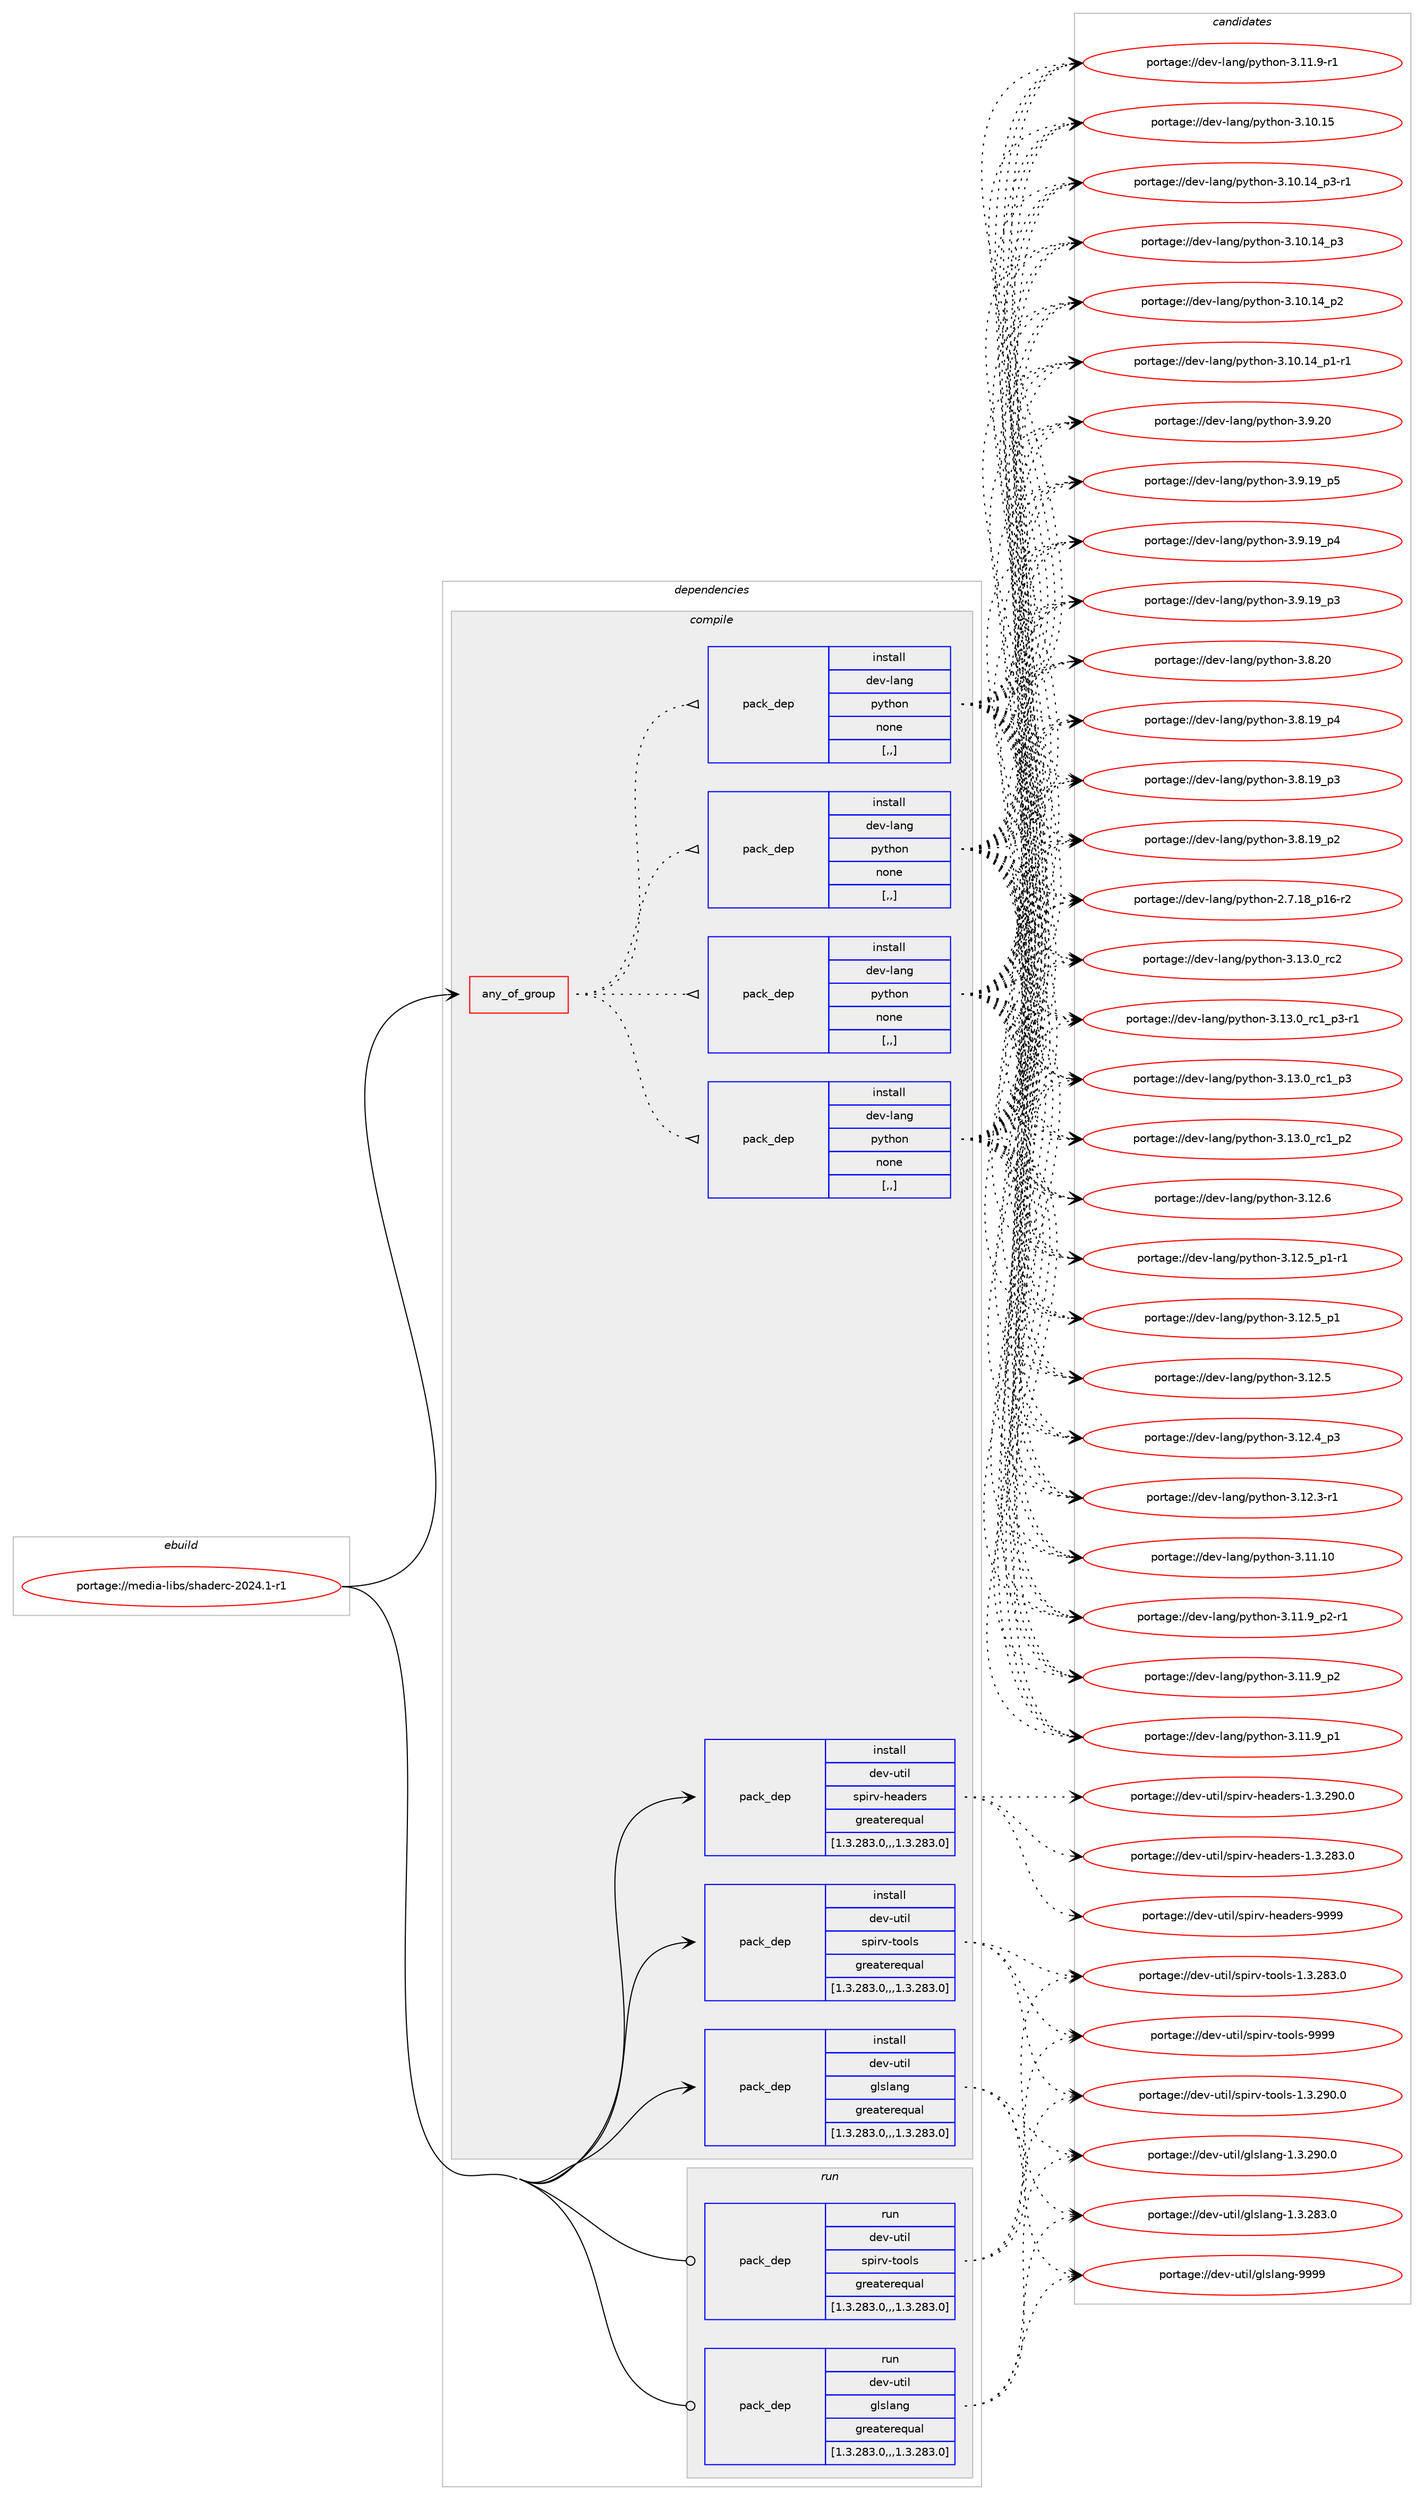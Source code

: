 digraph prolog {

# *************
# Graph options
# *************

newrank=true;
concentrate=true;
compound=true;
graph [rankdir=LR,fontname=Helvetica,fontsize=10,ranksep=1.5];#, ranksep=2.5, nodesep=0.2];
edge  [arrowhead=vee];
node  [fontname=Helvetica,fontsize=10];

# **********
# The ebuild
# **********

subgraph cluster_leftcol {
color=gray;
label=<<i>ebuild</i>>;
id [label="portage://media-libs/shaderc-2024.1-r1", color=red, width=4, href="../media-libs/shaderc-2024.1-r1.svg"];
}

# ****************
# The dependencies
# ****************

subgraph cluster_midcol {
color=gray;
label=<<i>dependencies</i>>;
subgraph cluster_compile {
fillcolor="#eeeeee";
style=filled;
label=<<i>compile</i>>;
subgraph any5753 {
dependency816398 [label=<<TABLE BORDER="0" CELLBORDER="1" CELLSPACING="0" CELLPADDING="4"><TR><TD CELLPADDING="10">any_of_group</TD></TR></TABLE>>, shape=none, color=red];subgraph pack598976 {
dependency816399 [label=<<TABLE BORDER="0" CELLBORDER="1" CELLSPACING="0" CELLPADDING="4" WIDTH="220"><TR><TD ROWSPAN="6" CELLPADDING="30">pack_dep</TD></TR><TR><TD WIDTH="110">install</TD></TR><TR><TD>dev-lang</TD></TR><TR><TD>python</TD></TR><TR><TD>none</TD></TR><TR><TD>[,,]</TD></TR></TABLE>>, shape=none, color=blue];
}
dependency816398:e -> dependency816399:w [weight=20,style="dotted",arrowhead="oinv"];
subgraph pack598977 {
dependency816400 [label=<<TABLE BORDER="0" CELLBORDER="1" CELLSPACING="0" CELLPADDING="4" WIDTH="220"><TR><TD ROWSPAN="6" CELLPADDING="30">pack_dep</TD></TR><TR><TD WIDTH="110">install</TD></TR><TR><TD>dev-lang</TD></TR><TR><TD>python</TD></TR><TR><TD>none</TD></TR><TR><TD>[,,]</TD></TR></TABLE>>, shape=none, color=blue];
}
dependency816398:e -> dependency816400:w [weight=20,style="dotted",arrowhead="oinv"];
subgraph pack598978 {
dependency816401 [label=<<TABLE BORDER="0" CELLBORDER="1" CELLSPACING="0" CELLPADDING="4" WIDTH="220"><TR><TD ROWSPAN="6" CELLPADDING="30">pack_dep</TD></TR><TR><TD WIDTH="110">install</TD></TR><TR><TD>dev-lang</TD></TR><TR><TD>python</TD></TR><TR><TD>none</TD></TR><TR><TD>[,,]</TD></TR></TABLE>>, shape=none, color=blue];
}
dependency816398:e -> dependency816401:w [weight=20,style="dotted",arrowhead="oinv"];
subgraph pack598979 {
dependency816402 [label=<<TABLE BORDER="0" CELLBORDER="1" CELLSPACING="0" CELLPADDING="4" WIDTH="220"><TR><TD ROWSPAN="6" CELLPADDING="30">pack_dep</TD></TR><TR><TD WIDTH="110">install</TD></TR><TR><TD>dev-lang</TD></TR><TR><TD>python</TD></TR><TR><TD>none</TD></TR><TR><TD>[,,]</TD></TR></TABLE>>, shape=none, color=blue];
}
dependency816398:e -> dependency816402:w [weight=20,style="dotted",arrowhead="oinv"];
}
id:e -> dependency816398:w [weight=20,style="solid",arrowhead="vee"];
subgraph pack598980 {
dependency816403 [label=<<TABLE BORDER="0" CELLBORDER="1" CELLSPACING="0" CELLPADDING="4" WIDTH="220"><TR><TD ROWSPAN="6" CELLPADDING="30">pack_dep</TD></TR><TR><TD WIDTH="110">install</TD></TR><TR><TD>dev-util</TD></TR><TR><TD>glslang</TD></TR><TR><TD>greaterequal</TD></TR><TR><TD>[1.3.283.0,,,1.3.283.0]</TD></TR></TABLE>>, shape=none, color=blue];
}
id:e -> dependency816403:w [weight=20,style="solid",arrowhead="vee"];
subgraph pack598981 {
dependency816404 [label=<<TABLE BORDER="0" CELLBORDER="1" CELLSPACING="0" CELLPADDING="4" WIDTH="220"><TR><TD ROWSPAN="6" CELLPADDING="30">pack_dep</TD></TR><TR><TD WIDTH="110">install</TD></TR><TR><TD>dev-util</TD></TR><TR><TD>spirv-headers</TD></TR><TR><TD>greaterequal</TD></TR><TR><TD>[1.3.283.0,,,1.3.283.0]</TD></TR></TABLE>>, shape=none, color=blue];
}
id:e -> dependency816404:w [weight=20,style="solid",arrowhead="vee"];
subgraph pack598982 {
dependency816405 [label=<<TABLE BORDER="0" CELLBORDER="1" CELLSPACING="0" CELLPADDING="4" WIDTH="220"><TR><TD ROWSPAN="6" CELLPADDING="30">pack_dep</TD></TR><TR><TD WIDTH="110">install</TD></TR><TR><TD>dev-util</TD></TR><TR><TD>spirv-tools</TD></TR><TR><TD>greaterequal</TD></TR><TR><TD>[1.3.283.0,,,1.3.283.0]</TD></TR></TABLE>>, shape=none, color=blue];
}
id:e -> dependency816405:w [weight=20,style="solid",arrowhead="vee"];
}
subgraph cluster_compileandrun {
fillcolor="#eeeeee";
style=filled;
label=<<i>compile and run</i>>;
}
subgraph cluster_run {
fillcolor="#eeeeee";
style=filled;
label=<<i>run</i>>;
subgraph pack598983 {
dependency816406 [label=<<TABLE BORDER="0" CELLBORDER="1" CELLSPACING="0" CELLPADDING="4" WIDTH="220"><TR><TD ROWSPAN="6" CELLPADDING="30">pack_dep</TD></TR><TR><TD WIDTH="110">run</TD></TR><TR><TD>dev-util</TD></TR><TR><TD>glslang</TD></TR><TR><TD>greaterequal</TD></TR><TR><TD>[1.3.283.0,,,1.3.283.0]</TD></TR></TABLE>>, shape=none, color=blue];
}
id:e -> dependency816406:w [weight=20,style="solid",arrowhead="odot"];
subgraph pack598984 {
dependency816407 [label=<<TABLE BORDER="0" CELLBORDER="1" CELLSPACING="0" CELLPADDING="4" WIDTH="220"><TR><TD ROWSPAN="6" CELLPADDING="30">pack_dep</TD></TR><TR><TD WIDTH="110">run</TD></TR><TR><TD>dev-util</TD></TR><TR><TD>spirv-tools</TD></TR><TR><TD>greaterequal</TD></TR><TR><TD>[1.3.283.0,,,1.3.283.0]</TD></TR></TABLE>>, shape=none, color=blue];
}
id:e -> dependency816407:w [weight=20,style="solid",arrowhead="odot"];
}
}

# **************
# The candidates
# **************

subgraph cluster_choices {
rank=same;
color=gray;
label=<<i>candidates</i>>;

subgraph choice598976 {
color=black;
nodesep=1;
choice10010111845108971101034711212111610411111045514649514648951149950 [label="portage://dev-lang/python-3.13.0_rc2", color=red, width=4,href="../dev-lang/python-3.13.0_rc2.svg"];
choice1001011184510897110103471121211161041111104551464951464895114994995112514511449 [label="portage://dev-lang/python-3.13.0_rc1_p3-r1", color=red, width=4,href="../dev-lang/python-3.13.0_rc1_p3-r1.svg"];
choice100101118451089711010347112121116104111110455146495146489511499499511251 [label="portage://dev-lang/python-3.13.0_rc1_p3", color=red, width=4,href="../dev-lang/python-3.13.0_rc1_p3.svg"];
choice100101118451089711010347112121116104111110455146495146489511499499511250 [label="portage://dev-lang/python-3.13.0_rc1_p2", color=red, width=4,href="../dev-lang/python-3.13.0_rc1_p2.svg"];
choice10010111845108971101034711212111610411111045514649504654 [label="portage://dev-lang/python-3.12.6", color=red, width=4,href="../dev-lang/python-3.12.6.svg"];
choice1001011184510897110103471121211161041111104551464950465395112494511449 [label="portage://dev-lang/python-3.12.5_p1-r1", color=red, width=4,href="../dev-lang/python-3.12.5_p1-r1.svg"];
choice100101118451089711010347112121116104111110455146495046539511249 [label="portage://dev-lang/python-3.12.5_p1", color=red, width=4,href="../dev-lang/python-3.12.5_p1.svg"];
choice10010111845108971101034711212111610411111045514649504653 [label="portage://dev-lang/python-3.12.5", color=red, width=4,href="../dev-lang/python-3.12.5.svg"];
choice100101118451089711010347112121116104111110455146495046529511251 [label="portage://dev-lang/python-3.12.4_p3", color=red, width=4,href="../dev-lang/python-3.12.4_p3.svg"];
choice100101118451089711010347112121116104111110455146495046514511449 [label="portage://dev-lang/python-3.12.3-r1", color=red, width=4,href="../dev-lang/python-3.12.3-r1.svg"];
choice1001011184510897110103471121211161041111104551464949464948 [label="portage://dev-lang/python-3.11.10", color=red, width=4,href="../dev-lang/python-3.11.10.svg"];
choice1001011184510897110103471121211161041111104551464949465795112504511449 [label="portage://dev-lang/python-3.11.9_p2-r1", color=red, width=4,href="../dev-lang/python-3.11.9_p2-r1.svg"];
choice100101118451089711010347112121116104111110455146494946579511250 [label="portage://dev-lang/python-3.11.9_p2", color=red, width=4,href="../dev-lang/python-3.11.9_p2.svg"];
choice100101118451089711010347112121116104111110455146494946579511249 [label="portage://dev-lang/python-3.11.9_p1", color=red, width=4,href="../dev-lang/python-3.11.9_p1.svg"];
choice100101118451089711010347112121116104111110455146494946574511449 [label="portage://dev-lang/python-3.11.9-r1", color=red, width=4,href="../dev-lang/python-3.11.9-r1.svg"];
choice1001011184510897110103471121211161041111104551464948464953 [label="portage://dev-lang/python-3.10.15", color=red, width=4,href="../dev-lang/python-3.10.15.svg"];
choice100101118451089711010347112121116104111110455146494846495295112514511449 [label="portage://dev-lang/python-3.10.14_p3-r1", color=red, width=4,href="../dev-lang/python-3.10.14_p3-r1.svg"];
choice10010111845108971101034711212111610411111045514649484649529511251 [label="portage://dev-lang/python-3.10.14_p3", color=red, width=4,href="../dev-lang/python-3.10.14_p3.svg"];
choice10010111845108971101034711212111610411111045514649484649529511250 [label="portage://dev-lang/python-3.10.14_p2", color=red, width=4,href="../dev-lang/python-3.10.14_p2.svg"];
choice100101118451089711010347112121116104111110455146494846495295112494511449 [label="portage://dev-lang/python-3.10.14_p1-r1", color=red, width=4,href="../dev-lang/python-3.10.14_p1-r1.svg"];
choice10010111845108971101034711212111610411111045514657465048 [label="portage://dev-lang/python-3.9.20", color=red, width=4,href="../dev-lang/python-3.9.20.svg"];
choice100101118451089711010347112121116104111110455146574649579511253 [label="portage://dev-lang/python-3.9.19_p5", color=red, width=4,href="../dev-lang/python-3.9.19_p5.svg"];
choice100101118451089711010347112121116104111110455146574649579511252 [label="portage://dev-lang/python-3.9.19_p4", color=red, width=4,href="../dev-lang/python-3.9.19_p4.svg"];
choice100101118451089711010347112121116104111110455146574649579511251 [label="portage://dev-lang/python-3.9.19_p3", color=red, width=4,href="../dev-lang/python-3.9.19_p3.svg"];
choice10010111845108971101034711212111610411111045514656465048 [label="portage://dev-lang/python-3.8.20", color=red, width=4,href="../dev-lang/python-3.8.20.svg"];
choice100101118451089711010347112121116104111110455146564649579511252 [label="portage://dev-lang/python-3.8.19_p4", color=red, width=4,href="../dev-lang/python-3.8.19_p4.svg"];
choice100101118451089711010347112121116104111110455146564649579511251 [label="portage://dev-lang/python-3.8.19_p3", color=red, width=4,href="../dev-lang/python-3.8.19_p3.svg"];
choice100101118451089711010347112121116104111110455146564649579511250 [label="portage://dev-lang/python-3.8.19_p2", color=red, width=4,href="../dev-lang/python-3.8.19_p2.svg"];
choice100101118451089711010347112121116104111110455046554649569511249544511450 [label="portage://dev-lang/python-2.7.18_p16-r2", color=red, width=4,href="../dev-lang/python-2.7.18_p16-r2.svg"];
dependency816399:e -> choice10010111845108971101034711212111610411111045514649514648951149950:w [style=dotted,weight="100"];
dependency816399:e -> choice1001011184510897110103471121211161041111104551464951464895114994995112514511449:w [style=dotted,weight="100"];
dependency816399:e -> choice100101118451089711010347112121116104111110455146495146489511499499511251:w [style=dotted,weight="100"];
dependency816399:e -> choice100101118451089711010347112121116104111110455146495146489511499499511250:w [style=dotted,weight="100"];
dependency816399:e -> choice10010111845108971101034711212111610411111045514649504654:w [style=dotted,weight="100"];
dependency816399:e -> choice1001011184510897110103471121211161041111104551464950465395112494511449:w [style=dotted,weight="100"];
dependency816399:e -> choice100101118451089711010347112121116104111110455146495046539511249:w [style=dotted,weight="100"];
dependency816399:e -> choice10010111845108971101034711212111610411111045514649504653:w [style=dotted,weight="100"];
dependency816399:e -> choice100101118451089711010347112121116104111110455146495046529511251:w [style=dotted,weight="100"];
dependency816399:e -> choice100101118451089711010347112121116104111110455146495046514511449:w [style=dotted,weight="100"];
dependency816399:e -> choice1001011184510897110103471121211161041111104551464949464948:w [style=dotted,weight="100"];
dependency816399:e -> choice1001011184510897110103471121211161041111104551464949465795112504511449:w [style=dotted,weight="100"];
dependency816399:e -> choice100101118451089711010347112121116104111110455146494946579511250:w [style=dotted,weight="100"];
dependency816399:e -> choice100101118451089711010347112121116104111110455146494946579511249:w [style=dotted,weight="100"];
dependency816399:e -> choice100101118451089711010347112121116104111110455146494946574511449:w [style=dotted,weight="100"];
dependency816399:e -> choice1001011184510897110103471121211161041111104551464948464953:w [style=dotted,weight="100"];
dependency816399:e -> choice100101118451089711010347112121116104111110455146494846495295112514511449:w [style=dotted,weight="100"];
dependency816399:e -> choice10010111845108971101034711212111610411111045514649484649529511251:w [style=dotted,weight="100"];
dependency816399:e -> choice10010111845108971101034711212111610411111045514649484649529511250:w [style=dotted,weight="100"];
dependency816399:e -> choice100101118451089711010347112121116104111110455146494846495295112494511449:w [style=dotted,weight="100"];
dependency816399:e -> choice10010111845108971101034711212111610411111045514657465048:w [style=dotted,weight="100"];
dependency816399:e -> choice100101118451089711010347112121116104111110455146574649579511253:w [style=dotted,weight="100"];
dependency816399:e -> choice100101118451089711010347112121116104111110455146574649579511252:w [style=dotted,weight="100"];
dependency816399:e -> choice100101118451089711010347112121116104111110455146574649579511251:w [style=dotted,weight="100"];
dependency816399:e -> choice10010111845108971101034711212111610411111045514656465048:w [style=dotted,weight="100"];
dependency816399:e -> choice100101118451089711010347112121116104111110455146564649579511252:w [style=dotted,weight="100"];
dependency816399:e -> choice100101118451089711010347112121116104111110455146564649579511251:w [style=dotted,weight="100"];
dependency816399:e -> choice100101118451089711010347112121116104111110455146564649579511250:w [style=dotted,weight="100"];
dependency816399:e -> choice100101118451089711010347112121116104111110455046554649569511249544511450:w [style=dotted,weight="100"];
}
subgraph choice598977 {
color=black;
nodesep=1;
choice10010111845108971101034711212111610411111045514649514648951149950 [label="portage://dev-lang/python-3.13.0_rc2", color=red, width=4,href="../dev-lang/python-3.13.0_rc2.svg"];
choice1001011184510897110103471121211161041111104551464951464895114994995112514511449 [label="portage://dev-lang/python-3.13.0_rc1_p3-r1", color=red, width=4,href="../dev-lang/python-3.13.0_rc1_p3-r1.svg"];
choice100101118451089711010347112121116104111110455146495146489511499499511251 [label="portage://dev-lang/python-3.13.0_rc1_p3", color=red, width=4,href="../dev-lang/python-3.13.0_rc1_p3.svg"];
choice100101118451089711010347112121116104111110455146495146489511499499511250 [label="portage://dev-lang/python-3.13.0_rc1_p2", color=red, width=4,href="../dev-lang/python-3.13.0_rc1_p2.svg"];
choice10010111845108971101034711212111610411111045514649504654 [label="portage://dev-lang/python-3.12.6", color=red, width=4,href="../dev-lang/python-3.12.6.svg"];
choice1001011184510897110103471121211161041111104551464950465395112494511449 [label="portage://dev-lang/python-3.12.5_p1-r1", color=red, width=4,href="../dev-lang/python-3.12.5_p1-r1.svg"];
choice100101118451089711010347112121116104111110455146495046539511249 [label="portage://dev-lang/python-3.12.5_p1", color=red, width=4,href="../dev-lang/python-3.12.5_p1.svg"];
choice10010111845108971101034711212111610411111045514649504653 [label="portage://dev-lang/python-3.12.5", color=red, width=4,href="../dev-lang/python-3.12.5.svg"];
choice100101118451089711010347112121116104111110455146495046529511251 [label="portage://dev-lang/python-3.12.4_p3", color=red, width=4,href="../dev-lang/python-3.12.4_p3.svg"];
choice100101118451089711010347112121116104111110455146495046514511449 [label="portage://dev-lang/python-3.12.3-r1", color=red, width=4,href="../dev-lang/python-3.12.3-r1.svg"];
choice1001011184510897110103471121211161041111104551464949464948 [label="portage://dev-lang/python-3.11.10", color=red, width=4,href="../dev-lang/python-3.11.10.svg"];
choice1001011184510897110103471121211161041111104551464949465795112504511449 [label="portage://dev-lang/python-3.11.9_p2-r1", color=red, width=4,href="../dev-lang/python-3.11.9_p2-r1.svg"];
choice100101118451089711010347112121116104111110455146494946579511250 [label="portage://dev-lang/python-3.11.9_p2", color=red, width=4,href="../dev-lang/python-3.11.9_p2.svg"];
choice100101118451089711010347112121116104111110455146494946579511249 [label="portage://dev-lang/python-3.11.9_p1", color=red, width=4,href="../dev-lang/python-3.11.9_p1.svg"];
choice100101118451089711010347112121116104111110455146494946574511449 [label="portage://dev-lang/python-3.11.9-r1", color=red, width=4,href="../dev-lang/python-3.11.9-r1.svg"];
choice1001011184510897110103471121211161041111104551464948464953 [label="portage://dev-lang/python-3.10.15", color=red, width=4,href="../dev-lang/python-3.10.15.svg"];
choice100101118451089711010347112121116104111110455146494846495295112514511449 [label="portage://dev-lang/python-3.10.14_p3-r1", color=red, width=4,href="../dev-lang/python-3.10.14_p3-r1.svg"];
choice10010111845108971101034711212111610411111045514649484649529511251 [label="portage://dev-lang/python-3.10.14_p3", color=red, width=4,href="../dev-lang/python-3.10.14_p3.svg"];
choice10010111845108971101034711212111610411111045514649484649529511250 [label="portage://dev-lang/python-3.10.14_p2", color=red, width=4,href="../dev-lang/python-3.10.14_p2.svg"];
choice100101118451089711010347112121116104111110455146494846495295112494511449 [label="portage://dev-lang/python-3.10.14_p1-r1", color=red, width=4,href="../dev-lang/python-3.10.14_p1-r1.svg"];
choice10010111845108971101034711212111610411111045514657465048 [label="portage://dev-lang/python-3.9.20", color=red, width=4,href="../dev-lang/python-3.9.20.svg"];
choice100101118451089711010347112121116104111110455146574649579511253 [label="portage://dev-lang/python-3.9.19_p5", color=red, width=4,href="../dev-lang/python-3.9.19_p5.svg"];
choice100101118451089711010347112121116104111110455146574649579511252 [label="portage://dev-lang/python-3.9.19_p4", color=red, width=4,href="../dev-lang/python-3.9.19_p4.svg"];
choice100101118451089711010347112121116104111110455146574649579511251 [label="portage://dev-lang/python-3.9.19_p3", color=red, width=4,href="../dev-lang/python-3.9.19_p3.svg"];
choice10010111845108971101034711212111610411111045514656465048 [label="portage://dev-lang/python-3.8.20", color=red, width=4,href="../dev-lang/python-3.8.20.svg"];
choice100101118451089711010347112121116104111110455146564649579511252 [label="portage://dev-lang/python-3.8.19_p4", color=red, width=4,href="../dev-lang/python-3.8.19_p4.svg"];
choice100101118451089711010347112121116104111110455146564649579511251 [label="portage://dev-lang/python-3.8.19_p3", color=red, width=4,href="../dev-lang/python-3.8.19_p3.svg"];
choice100101118451089711010347112121116104111110455146564649579511250 [label="portage://dev-lang/python-3.8.19_p2", color=red, width=4,href="../dev-lang/python-3.8.19_p2.svg"];
choice100101118451089711010347112121116104111110455046554649569511249544511450 [label="portage://dev-lang/python-2.7.18_p16-r2", color=red, width=4,href="../dev-lang/python-2.7.18_p16-r2.svg"];
dependency816400:e -> choice10010111845108971101034711212111610411111045514649514648951149950:w [style=dotted,weight="100"];
dependency816400:e -> choice1001011184510897110103471121211161041111104551464951464895114994995112514511449:w [style=dotted,weight="100"];
dependency816400:e -> choice100101118451089711010347112121116104111110455146495146489511499499511251:w [style=dotted,weight="100"];
dependency816400:e -> choice100101118451089711010347112121116104111110455146495146489511499499511250:w [style=dotted,weight="100"];
dependency816400:e -> choice10010111845108971101034711212111610411111045514649504654:w [style=dotted,weight="100"];
dependency816400:e -> choice1001011184510897110103471121211161041111104551464950465395112494511449:w [style=dotted,weight="100"];
dependency816400:e -> choice100101118451089711010347112121116104111110455146495046539511249:w [style=dotted,weight="100"];
dependency816400:e -> choice10010111845108971101034711212111610411111045514649504653:w [style=dotted,weight="100"];
dependency816400:e -> choice100101118451089711010347112121116104111110455146495046529511251:w [style=dotted,weight="100"];
dependency816400:e -> choice100101118451089711010347112121116104111110455146495046514511449:w [style=dotted,weight="100"];
dependency816400:e -> choice1001011184510897110103471121211161041111104551464949464948:w [style=dotted,weight="100"];
dependency816400:e -> choice1001011184510897110103471121211161041111104551464949465795112504511449:w [style=dotted,weight="100"];
dependency816400:e -> choice100101118451089711010347112121116104111110455146494946579511250:w [style=dotted,weight="100"];
dependency816400:e -> choice100101118451089711010347112121116104111110455146494946579511249:w [style=dotted,weight="100"];
dependency816400:e -> choice100101118451089711010347112121116104111110455146494946574511449:w [style=dotted,weight="100"];
dependency816400:e -> choice1001011184510897110103471121211161041111104551464948464953:w [style=dotted,weight="100"];
dependency816400:e -> choice100101118451089711010347112121116104111110455146494846495295112514511449:w [style=dotted,weight="100"];
dependency816400:e -> choice10010111845108971101034711212111610411111045514649484649529511251:w [style=dotted,weight="100"];
dependency816400:e -> choice10010111845108971101034711212111610411111045514649484649529511250:w [style=dotted,weight="100"];
dependency816400:e -> choice100101118451089711010347112121116104111110455146494846495295112494511449:w [style=dotted,weight="100"];
dependency816400:e -> choice10010111845108971101034711212111610411111045514657465048:w [style=dotted,weight="100"];
dependency816400:e -> choice100101118451089711010347112121116104111110455146574649579511253:w [style=dotted,weight="100"];
dependency816400:e -> choice100101118451089711010347112121116104111110455146574649579511252:w [style=dotted,weight="100"];
dependency816400:e -> choice100101118451089711010347112121116104111110455146574649579511251:w [style=dotted,weight="100"];
dependency816400:e -> choice10010111845108971101034711212111610411111045514656465048:w [style=dotted,weight="100"];
dependency816400:e -> choice100101118451089711010347112121116104111110455146564649579511252:w [style=dotted,weight="100"];
dependency816400:e -> choice100101118451089711010347112121116104111110455146564649579511251:w [style=dotted,weight="100"];
dependency816400:e -> choice100101118451089711010347112121116104111110455146564649579511250:w [style=dotted,weight="100"];
dependency816400:e -> choice100101118451089711010347112121116104111110455046554649569511249544511450:w [style=dotted,weight="100"];
}
subgraph choice598978 {
color=black;
nodesep=1;
choice10010111845108971101034711212111610411111045514649514648951149950 [label="portage://dev-lang/python-3.13.0_rc2", color=red, width=4,href="../dev-lang/python-3.13.0_rc2.svg"];
choice1001011184510897110103471121211161041111104551464951464895114994995112514511449 [label="portage://dev-lang/python-3.13.0_rc1_p3-r1", color=red, width=4,href="../dev-lang/python-3.13.0_rc1_p3-r1.svg"];
choice100101118451089711010347112121116104111110455146495146489511499499511251 [label="portage://dev-lang/python-3.13.0_rc1_p3", color=red, width=4,href="../dev-lang/python-3.13.0_rc1_p3.svg"];
choice100101118451089711010347112121116104111110455146495146489511499499511250 [label="portage://dev-lang/python-3.13.0_rc1_p2", color=red, width=4,href="../dev-lang/python-3.13.0_rc1_p2.svg"];
choice10010111845108971101034711212111610411111045514649504654 [label="portage://dev-lang/python-3.12.6", color=red, width=4,href="../dev-lang/python-3.12.6.svg"];
choice1001011184510897110103471121211161041111104551464950465395112494511449 [label="portage://dev-lang/python-3.12.5_p1-r1", color=red, width=4,href="../dev-lang/python-3.12.5_p1-r1.svg"];
choice100101118451089711010347112121116104111110455146495046539511249 [label="portage://dev-lang/python-3.12.5_p1", color=red, width=4,href="../dev-lang/python-3.12.5_p1.svg"];
choice10010111845108971101034711212111610411111045514649504653 [label="portage://dev-lang/python-3.12.5", color=red, width=4,href="../dev-lang/python-3.12.5.svg"];
choice100101118451089711010347112121116104111110455146495046529511251 [label="portage://dev-lang/python-3.12.4_p3", color=red, width=4,href="../dev-lang/python-3.12.4_p3.svg"];
choice100101118451089711010347112121116104111110455146495046514511449 [label="portage://dev-lang/python-3.12.3-r1", color=red, width=4,href="../dev-lang/python-3.12.3-r1.svg"];
choice1001011184510897110103471121211161041111104551464949464948 [label="portage://dev-lang/python-3.11.10", color=red, width=4,href="../dev-lang/python-3.11.10.svg"];
choice1001011184510897110103471121211161041111104551464949465795112504511449 [label="portage://dev-lang/python-3.11.9_p2-r1", color=red, width=4,href="../dev-lang/python-3.11.9_p2-r1.svg"];
choice100101118451089711010347112121116104111110455146494946579511250 [label="portage://dev-lang/python-3.11.9_p2", color=red, width=4,href="../dev-lang/python-3.11.9_p2.svg"];
choice100101118451089711010347112121116104111110455146494946579511249 [label="portage://dev-lang/python-3.11.9_p1", color=red, width=4,href="../dev-lang/python-3.11.9_p1.svg"];
choice100101118451089711010347112121116104111110455146494946574511449 [label="portage://dev-lang/python-3.11.9-r1", color=red, width=4,href="../dev-lang/python-3.11.9-r1.svg"];
choice1001011184510897110103471121211161041111104551464948464953 [label="portage://dev-lang/python-3.10.15", color=red, width=4,href="../dev-lang/python-3.10.15.svg"];
choice100101118451089711010347112121116104111110455146494846495295112514511449 [label="portage://dev-lang/python-3.10.14_p3-r1", color=red, width=4,href="../dev-lang/python-3.10.14_p3-r1.svg"];
choice10010111845108971101034711212111610411111045514649484649529511251 [label="portage://dev-lang/python-3.10.14_p3", color=red, width=4,href="../dev-lang/python-3.10.14_p3.svg"];
choice10010111845108971101034711212111610411111045514649484649529511250 [label="portage://dev-lang/python-3.10.14_p2", color=red, width=4,href="../dev-lang/python-3.10.14_p2.svg"];
choice100101118451089711010347112121116104111110455146494846495295112494511449 [label="portage://dev-lang/python-3.10.14_p1-r1", color=red, width=4,href="../dev-lang/python-3.10.14_p1-r1.svg"];
choice10010111845108971101034711212111610411111045514657465048 [label="portage://dev-lang/python-3.9.20", color=red, width=4,href="../dev-lang/python-3.9.20.svg"];
choice100101118451089711010347112121116104111110455146574649579511253 [label="portage://dev-lang/python-3.9.19_p5", color=red, width=4,href="../dev-lang/python-3.9.19_p5.svg"];
choice100101118451089711010347112121116104111110455146574649579511252 [label="portage://dev-lang/python-3.9.19_p4", color=red, width=4,href="../dev-lang/python-3.9.19_p4.svg"];
choice100101118451089711010347112121116104111110455146574649579511251 [label="portage://dev-lang/python-3.9.19_p3", color=red, width=4,href="../dev-lang/python-3.9.19_p3.svg"];
choice10010111845108971101034711212111610411111045514656465048 [label="portage://dev-lang/python-3.8.20", color=red, width=4,href="../dev-lang/python-3.8.20.svg"];
choice100101118451089711010347112121116104111110455146564649579511252 [label="portage://dev-lang/python-3.8.19_p4", color=red, width=4,href="../dev-lang/python-3.8.19_p4.svg"];
choice100101118451089711010347112121116104111110455146564649579511251 [label="portage://dev-lang/python-3.8.19_p3", color=red, width=4,href="../dev-lang/python-3.8.19_p3.svg"];
choice100101118451089711010347112121116104111110455146564649579511250 [label="portage://dev-lang/python-3.8.19_p2", color=red, width=4,href="../dev-lang/python-3.8.19_p2.svg"];
choice100101118451089711010347112121116104111110455046554649569511249544511450 [label="portage://dev-lang/python-2.7.18_p16-r2", color=red, width=4,href="../dev-lang/python-2.7.18_p16-r2.svg"];
dependency816401:e -> choice10010111845108971101034711212111610411111045514649514648951149950:w [style=dotted,weight="100"];
dependency816401:e -> choice1001011184510897110103471121211161041111104551464951464895114994995112514511449:w [style=dotted,weight="100"];
dependency816401:e -> choice100101118451089711010347112121116104111110455146495146489511499499511251:w [style=dotted,weight="100"];
dependency816401:e -> choice100101118451089711010347112121116104111110455146495146489511499499511250:w [style=dotted,weight="100"];
dependency816401:e -> choice10010111845108971101034711212111610411111045514649504654:w [style=dotted,weight="100"];
dependency816401:e -> choice1001011184510897110103471121211161041111104551464950465395112494511449:w [style=dotted,weight="100"];
dependency816401:e -> choice100101118451089711010347112121116104111110455146495046539511249:w [style=dotted,weight="100"];
dependency816401:e -> choice10010111845108971101034711212111610411111045514649504653:w [style=dotted,weight="100"];
dependency816401:e -> choice100101118451089711010347112121116104111110455146495046529511251:w [style=dotted,weight="100"];
dependency816401:e -> choice100101118451089711010347112121116104111110455146495046514511449:w [style=dotted,weight="100"];
dependency816401:e -> choice1001011184510897110103471121211161041111104551464949464948:w [style=dotted,weight="100"];
dependency816401:e -> choice1001011184510897110103471121211161041111104551464949465795112504511449:w [style=dotted,weight="100"];
dependency816401:e -> choice100101118451089711010347112121116104111110455146494946579511250:w [style=dotted,weight="100"];
dependency816401:e -> choice100101118451089711010347112121116104111110455146494946579511249:w [style=dotted,weight="100"];
dependency816401:e -> choice100101118451089711010347112121116104111110455146494946574511449:w [style=dotted,weight="100"];
dependency816401:e -> choice1001011184510897110103471121211161041111104551464948464953:w [style=dotted,weight="100"];
dependency816401:e -> choice100101118451089711010347112121116104111110455146494846495295112514511449:w [style=dotted,weight="100"];
dependency816401:e -> choice10010111845108971101034711212111610411111045514649484649529511251:w [style=dotted,weight="100"];
dependency816401:e -> choice10010111845108971101034711212111610411111045514649484649529511250:w [style=dotted,weight="100"];
dependency816401:e -> choice100101118451089711010347112121116104111110455146494846495295112494511449:w [style=dotted,weight="100"];
dependency816401:e -> choice10010111845108971101034711212111610411111045514657465048:w [style=dotted,weight="100"];
dependency816401:e -> choice100101118451089711010347112121116104111110455146574649579511253:w [style=dotted,weight="100"];
dependency816401:e -> choice100101118451089711010347112121116104111110455146574649579511252:w [style=dotted,weight="100"];
dependency816401:e -> choice100101118451089711010347112121116104111110455146574649579511251:w [style=dotted,weight="100"];
dependency816401:e -> choice10010111845108971101034711212111610411111045514656465048:w [style=dotted,weight="100"];
dependency816401:e -> choice100101118451089711010347112121116104111110455146564649579511252:w [style=dotted,weight="100"];
dependency816401:e -> choice100101118451089711010347112121116104111110455146564649579511251:w [style=dotted,weight="100"];
dependency816401:e -> choice100101118451089711010347112121116104111110455146564649579511250:w [style=dotted,weight="100"];
dependency816401:e -> choice100101118451089711010347112121116104111110455046554649569511249544511450:w [style=dotted,weight="100"];
}
subgraph choice598979 {
color=black;
nodesep=1;
choice10010111845108971101034711212111610411111045514649514648951149950 [label="portage://dev-lang/python-3.13.0_rc2", color=red, width=4,href="../dev-lang/python-3.13.0_rc2.svg"];
choice1001011184510897110103471121211161041111104551464951464895114994995112514511449 [label="portage://dev-lang/python-3.13.0_rc1_p3-r1", color=red, width=4,href="../dev-lang/python-3.13.0_rc1_p3-r1.svg"];
choice100101118451089711010347112121116104111110455146495146489511499499511251 [label="portage://dev-lang/python-3.13.0_rc1_p3", color=red, width=4,href="../dev-lang/python-3.13.0_rc1_p3.svg"];
choice100101118451089711010347112121116104111110455146495146489511499499511250 [label="portage://dev-lang/python-3.13.0_rc1_p2", color=red, width=4,href="../dev-lang/python-3.13.0_rc1_p2.svg"];
choice10010111845108971101034711212111610411111045514649504654 [label="portage://dev-lang/python-3.12.6", color=red, width=4,href="../dev-lang/python-3.12.6.svg"];
choice1001011184510897110103471121211161041111104551464950465395112494511449 [label="portage://dev-lang/python-3.12.5_p1-r1", color=red, width=4,href="../dev-lang/python-3.12.5_p1-r1.svg"];
choice100101118451089711010347112121116104111110455146495046539511249 [label="portage://dev-lang/python-3.12.5_p1", color=red, width=4,href="../dev-lang/python-3.12.5_p1.svg"];
choice10010111845108971101034711212111610411111045514649504653 [label="portage://dev-lang/python-3.12.5", color=red, width=4,href="../dev-lang/python-3.12.5.svg"];
choice100101118451089711010347112121116104111110455146495046529511251 [label="portage://dev-lang/python-3.12.4_p3", color=red, width=4,href="../dev-lang/python-3.12.4_p3.svg"];
choice100101118451089711010347112121116104111110455146495046514511449 [label="portage://dev-lang/python-3.12.3-r1", color=red, width=4,href="../dev-lang/python-3.12.3-r1.svg"];
choice1001011184510897110103471121211161041111104551464949464948 [label="portage://dev-lang/python-3.11.10", color=red, width=4,href="../dev-lang/python-3.11.10.svg"];
choice1001011184510897110103471121211161041111104551464949465795112504511449 [label="portage://dev-lang/python-3.11.9_p2-r1", color=red, width=4,href="../dev-lang/python-3.11.9_p2-r1.svg"];
choice100101118451089711010347112121116104111110455146494946579511250 [label="portage://dev-lang/python-3.11.9_p2", color=red, width=4,href="../dev-lang/python-3.11.9_p2.svg"];
choice100101118451089711010347112121116104111110455146494946579511249 [label="portage://dev-lang/python-3.11.9_p1", color=red, width=4,href="../dev-lang/python-3.11.9_p1.svg"];
choice100101118451089711010347112121116104111110455146494946574511449 [label="portage://dev-lang/python-3.11.9-r1", color=red, width=4,href="../dev-lang/python-3.11.9-r1.svg"];
choice1001011184510897110103471121211161041111104551464948464953 [label="portage://dev-lang/python-3.10.15", color=red, width=4,href="../dev-lang/python-3.10.15.svg"];
choice100101118451089711010347112121116104111110455146494846495295112514511449 [label="portage://dev-lang/python-3.10.14_p3-r1", color=red, width=4,href="../dev-lang/python-3.10.14_p3-r1.svg"];
choice10010111845108971101034711212111610411111045514649484649529511251 [label="portage://dev-lang/python-3.10.14_p3", color=red, width=4,href="../dev-lang/python-3.10.14_p3.svg"];
choice10010111845108971101034711212111610411111045514649484649529511250 [label="portage://dev-lang/python-3.10.14_p2", color=red, width=4,href="../dev-lang/python-3.10.14_p2.svg"];
choice100101118451089711010347112121116104111110455146494846495295112494511449 [label="portage://dev-lang/python-3.10.14_p1-r1", color=red, width=4,href="../dev-lang/python-3.10.14_p1-r1.svg"];
choice10010111845108971101034711212111610411111045514657465048 [label="portage://dev-lang/python-3.9.20", color=red, width=4,href="../dev-lang/python-3.9.20.svg"];
choice100101118451089711010347112121116104111110455146574649579511253 [label="portage://dev-lang/python-3.9.19_p5", color=red, width=4,href="../dev-lang/python-3.9.19_p5.svg"];
choice100101118451089711010347112121116104111110455146574649579511252 [label="portage://dev-lang/python-3.9.19_p4", color=red, width=4,href="../dev-lang/python-3.9.19_p4.svg"];
choice100101118451089711010347112121116104111110455146574649579511251 [label="portage://dev-lang/python-3.9.19_p3", color=red, width=4,href="../dev-lang/python-3.9.19_p3.svg"];
choice10010111845108971101034711212111610411111045514656465048 [label="portage://dev-lang/python-3.8.20", color=red, width=4,href="../dev-lang/python-3.8.20.svg"];
choice100101118451089711010347112121116104111110455146564649579511252 [label="portage://dev-lang/python-3.8.19_p4", color=red, width=4,href="../dev-lang/python-3.8.19_p4.svg"];
choice100101118451089711010347112121116104111110455146564649579511251 [label="portage://dev-lang/python-3.8.19_p3", color=red, width=4,href="../dev-lang/python-3.8.19_p3.svg"];
choice100101118451089711010347112121116104111110455146564649579511250 [label="portage://dev-lang/python-3.8.19_p2", color=red, width=4,href="../dev-lang/python-3.8.19_p2.svg"];
choice100101118451089711010347112121116104111110455046554649569511249544511450 [label="portage://dev-lang/python-2.7.18_p16-r2", color=red, width=4,href="../dev-lang/python-2.7.18_p16-r2.svg"];
dependency816402:e -> choice10010111845108971101034711212111610411111045514649514648951149950:w [style=dotted,weight="100"];
dependency816402:e -> choice1001011184510897110103471121211161041111104551464951464895114994995112514511449:w [style=dotted,weight="100"];
dependency816402:e -> choice100101118451089711010347112121116104111110455146495146489511499499511251:w [style=dotted,weight="100"];
dependency816402:e -> choice100101118451089711010347112121116104111110455146495146489511499499511250:w [style=dotted,weight="100"];
dependency816402:e -> choice10010111845108971101034711212111610411111045514649504654:w [style=dotted,weight="100"];
dependency816402:e -> choice1001011184510897110103471121211161041111104551464950465395112494511449:w [style=dotted,weight="100"];
dependency816402:e -> choice100101118451089711010347112121116104111110455146495046539511249:w [style=dotted,weight="100"];
dependency816402:e -> choice10010111845108971101034711212111610411111045514649504653:w [style=dotted,weight="100"];
dependency816402:e -> choice100101118451089711010347112121116104111110455146495046529511251:w [style=dotted,weight="100"];
dependency816402:e -> choice100101118451089711010347112121116104111110455146495046514511449:w [style=dotted,weight="100"];
dependency816402:e -> choice1001011184510897110103471121211161041111104551464949464948:w [style=dotted,weight="100"];
dependency816402:e -> choice1001011184510897110103471121211161041111104551464949465795112504511449:w [style=dotted,weight="100"];
dependency816402:e -> choice100101118451089711010347112121116104111110455146494946579511250:w [style=dotted,weight="100"];
dependency816402:e -> choice100101118451089711010347112121116104111110455146494946579511249:w [style=dotted,weight="100"];
dependency816402:e -> choice100101118451089711010347112121116104111110455146494946574511449:w [style=dotted,weight="100"];
dependency816402:e -> choice1001011184510897110103471121211161041111104551464948464953:w [style=dotted,weight="100"];
dependency816402:e -> choice100101118451089711010347112121116104111110455146494846495295112514511449:w [style=dotted,weight="100"];
dependency816402:e -> choice10010111845108971101034711212111610411111045514649484649529511251:w [style=dotted,weight="100"];
dependency816402:e -> choice10010111845108971101034711212111610411111045514649484649529511250:w [style=dotted,weight="100"];
dependency816402:e -> choice100101118451089711010347112121116104111110455146494846495295112494511449:w [style=dotted,weight="100"];
dependency816402:e -> choice10010111845108971101034711212111610411111045514657465048:w [style=dotted,weight="100"];
dependency816402:e -> choice100101118451089711010347112121116104111110455146574649579511253:w [style=dotted,weight="100"];
dependency816402:e -> choice100101118451089711010347112121116104111110455146574649579511252:w [style=dotted,weight="100"];
dependency816402:e -> choice100101118451089711010347112121116104111110455146574649579511251:w [style=dotted,weight="100"];
dependency816402:e -> choice10010111845108971101034711212111610411111045514656465048:w [style=dotted,weight="100"];
dependency816402:e -> choice100101118451089711010347112121116104111110455146564649579511252:w [style=dotted,weight="100"];
dependency816402:e -> choice100101118451089711010347112121116104111110455146564649579511251:w [style=dotted,weight="100"];
dependency816402:e -> choice100101118451089711010347112121116104111110455146564649579511250:w [style=dotted,weight="100"];
dependency816402:e -> choice100101118451089711010347112121116104111110455046554649569511249544511450:w [style=dotted,weight="100"];
}
subgraph choice598980 {
color=black;
nodesep=1;
choice1001011184511711610510847103108115108971101034557575757 [label="portage://dev-util/glslang-9999", color=red, width=4,href="../dev-util/glslang-9999.svg"];
choice10010111845117116105108471031081151089711010345494651465057484648 [label="portage://dev-util/glslang-1.3.290.0", color=red, width=4,href="../dev-util/glslang-1.3.290.0.svg"];
choice10010111845117116105108471031081151089711010345494651465056514648 [label="portage://dev-util/glslang-1.3.283.0", color=red, width=4,href="../dev-util/glslang-1.3.283.0.svg"];
dependency816403:e -> choice1001011184511711610510847103108115108971101034557575757:w [style=dotted,weight="100"];
dependency816403:e -> choice10010111845117116105108471031081151089711010345494651465057484648:w [style=dotted,weight="100"];
dependency816403:e -> choice10010111845117116105108471031081151089711010345494651465056514648:w [style=dotted,weight="100"];
}
subgraph choice598981 {
color=black;
nodesep=1;
choice100101118451171161051084711511210511411845104101971001011141154557575757 [label="portage://dev-util/spirv-headers-9999", color=red, width=4,href="../dev-util/spirv-headers-9999.svg"];
choice1001011184511711610510847115112105114118451041019710010111411545494651465057484648 [label="portage://dev-util/spirv-headers-1.3.290.0", color=red, width=4,href="../dev-util/spirv-headers-1.3.290.0.svg"];
choice1001011184511711610510847115112105114118451041019710010111411545494651465056514648 [label="portage://dev-util/spirv-headers-1.3.283.0", color=red, width=4,href="../dev-util/spirv-headers-1.3.283.0.svg"];
dependency816404:e -> choice100101118451171161051084711511210511411845104101971001011141154557575757:w [style=dotted,weight="100"];
dependency816404:e -> choice1001011184511711610510847115112105114118451041019710010111411545494651465057484648:w [style=dotted,weight="100"];
dependency816404:e -> choice1001011184511711610510847115112105114118451041019710010111411545494651465056514648:w [style=dotted,weight="100"];
}
subgraph choice598982 {
color=black;
nodesep=1;
choice1001011184511711610510847115112105114118451161111111081154557575757 [label="portage://dev-util/spirv-tools-9999", color=red, width=4,href="../dev-util/spirv-tools-9999.svg"];
choice10010111845117116105108471151121051141184511611111110811545494651465057484648 [label="portage://dev-util/spirv-tools-1.3.290.0", color=red, width=4,href="../dev-util/spirv-tools-1.3.290.0.svg"];
choice10010111845117116105108471151121051141184511611111110811545494651465056514648 [label="portage://dev-util/spirv-tools-1.3.283.0", color=red, width=4,href="../dev-util/spirv-tools-1.3.283.0.svg"];
dependency816405:e -> choice1001011184511711610510847115112105114118451161111111081154557575757:w [style=dotted,weight="100"];
dependency816405:e -> choice10010111845117116105108471151121051141184511611111110811545494651465057484648:w [style=dotted,weight="100"];
dependency816405:e -> choice10010111845117116105108471151121051141184511611111110811545494651465056514648:w [style=dotted,weight="100"];
}
subgraph choice598983 {
color=black;
nodesep=1;
choice1001011184511711610510847103108115108971101034557575757 [label="portage://dev-util/glslang-9999", color=red, width=4,href="../dev-util/glslang-9999.svg"];
choice10010111845117116105108471031081151089711010345494651465057484648 [label="portage://dev-util/glslang-1.3.290.0", color=red, width=4,href="../dev-util/glslang-1.3.290.0.svg"];
choice10010111845117116105108471031081151089711010345494651465056514648 [label="portage://dev-util/glslang-1.3.283.0", color=red, width=4,href="../dev-util/glslang-1.3.283.0.svg"];
dependency816406:e -> choice1001011184511711610510847103108115108971101034557575757:w [style=dotted,weight="100"];
dependency816406:e -> choice10010111845117116105108471031081151089711010345494651465057484648:w [style=dotted,weight="100"];
dependency816406:e -> choice10010111845117116105108471031081151089711010345494651465056514648:w [style=dotted,weight="100"];
}
subgraph choice598984 {
color=black;
nodesep=1;
choice1001011184511711610510847115112105114118451161111111081154557575757 [label="portage://dev-util/spirv-tools-9999", color=red, width=4,href="../dev-util/spirv-tools-9999.svg"];
choice10010111845117116105108471151121051141184511611111110811545494651465057484648 [label="portage://dev-util/spirv-tools-1.3.290.0", color=red, width=4,href="../dev-util/spirv-tools-1.3.290.0.svg"];
choice10010111845117116105108471151121051141184511611111110811545494651465056514648 [label="portage://dev-util/spirv-tools-1.3.283.0", color=red, width=4,href="../dev-util/spirv-tools-1.3.283.0.svg"];
dependency816407:e -> choice1001011184511711610510847115112105114118451161111111081154557575757:w [style=dotted,weight="100"];
dependency816407:e -> choice10010111845117116105108471151121051141184511611111110811545494651465057484648:w [style=dotted,weight="100"];
dependency816407:e -> choice10010111845117116105108471151121051141184511611111110811545494651465056514648:w [style=dotted,weight="100"];
}
}

}
